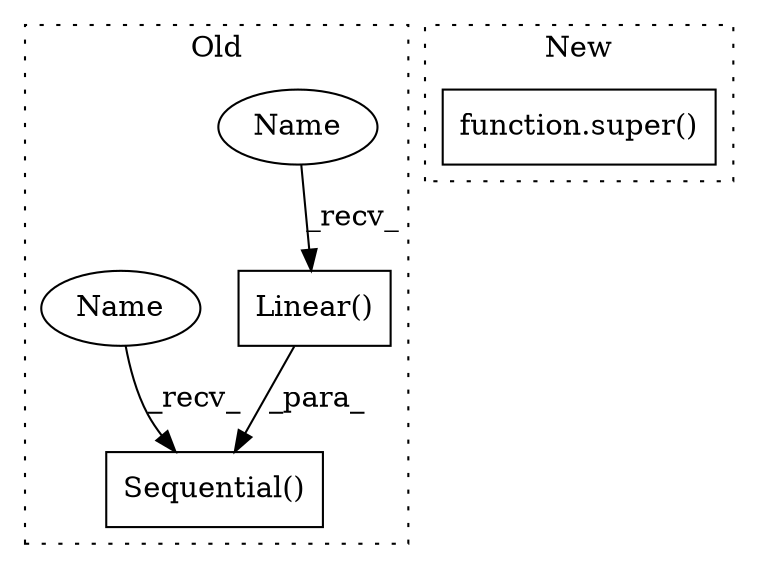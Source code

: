 digraph G {
subgraph cluster0 {
1 [label="Linear()" a="75" s="2007,2046" l="10,1" shape="box"];
3 [label="Sequential()" a="75" s="1980,2131" l="27,11" shape="box"];
4 [label="Name" a="87" s="2007" l="2" shape="ellipse"];
5 [label="Name" a="87" s="1980" l="2" shape="ellipse"];
label = "Old";
style="dotted";
}
subgraph cluster1 {
2 [label="function.super()" a="75" s="2310,2331" l="6,1" shape="box"];
label = "New";
style="dotted";
}
1 -> 3 [label="_para_"];
4 -> 1 [label="_recv_"];
5 -> 3 [label="_recv_"];
}
